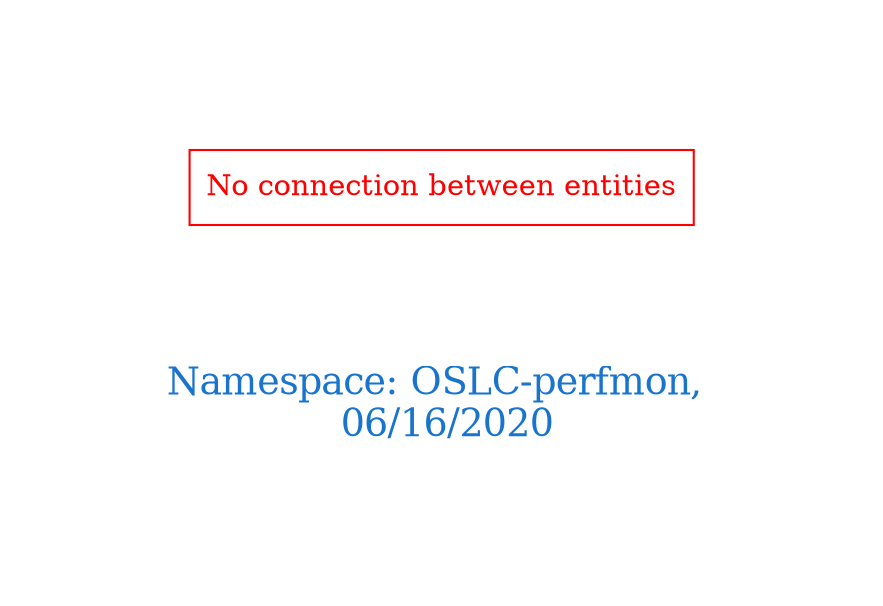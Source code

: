 digraph OGIT_ontology {
 graph [ rankdir= LR,pad=1 
fontsize = 18,
fontcolor= dodgerblue3,label = "\n\n\nNamespace: OSLC-perfmon, \n 06/16/2020"];
node[shape=polygon];
edge [  color="gray81"];

"No connection between entities" [fontcolor = "red",color="red", shape="polygon"]
}

